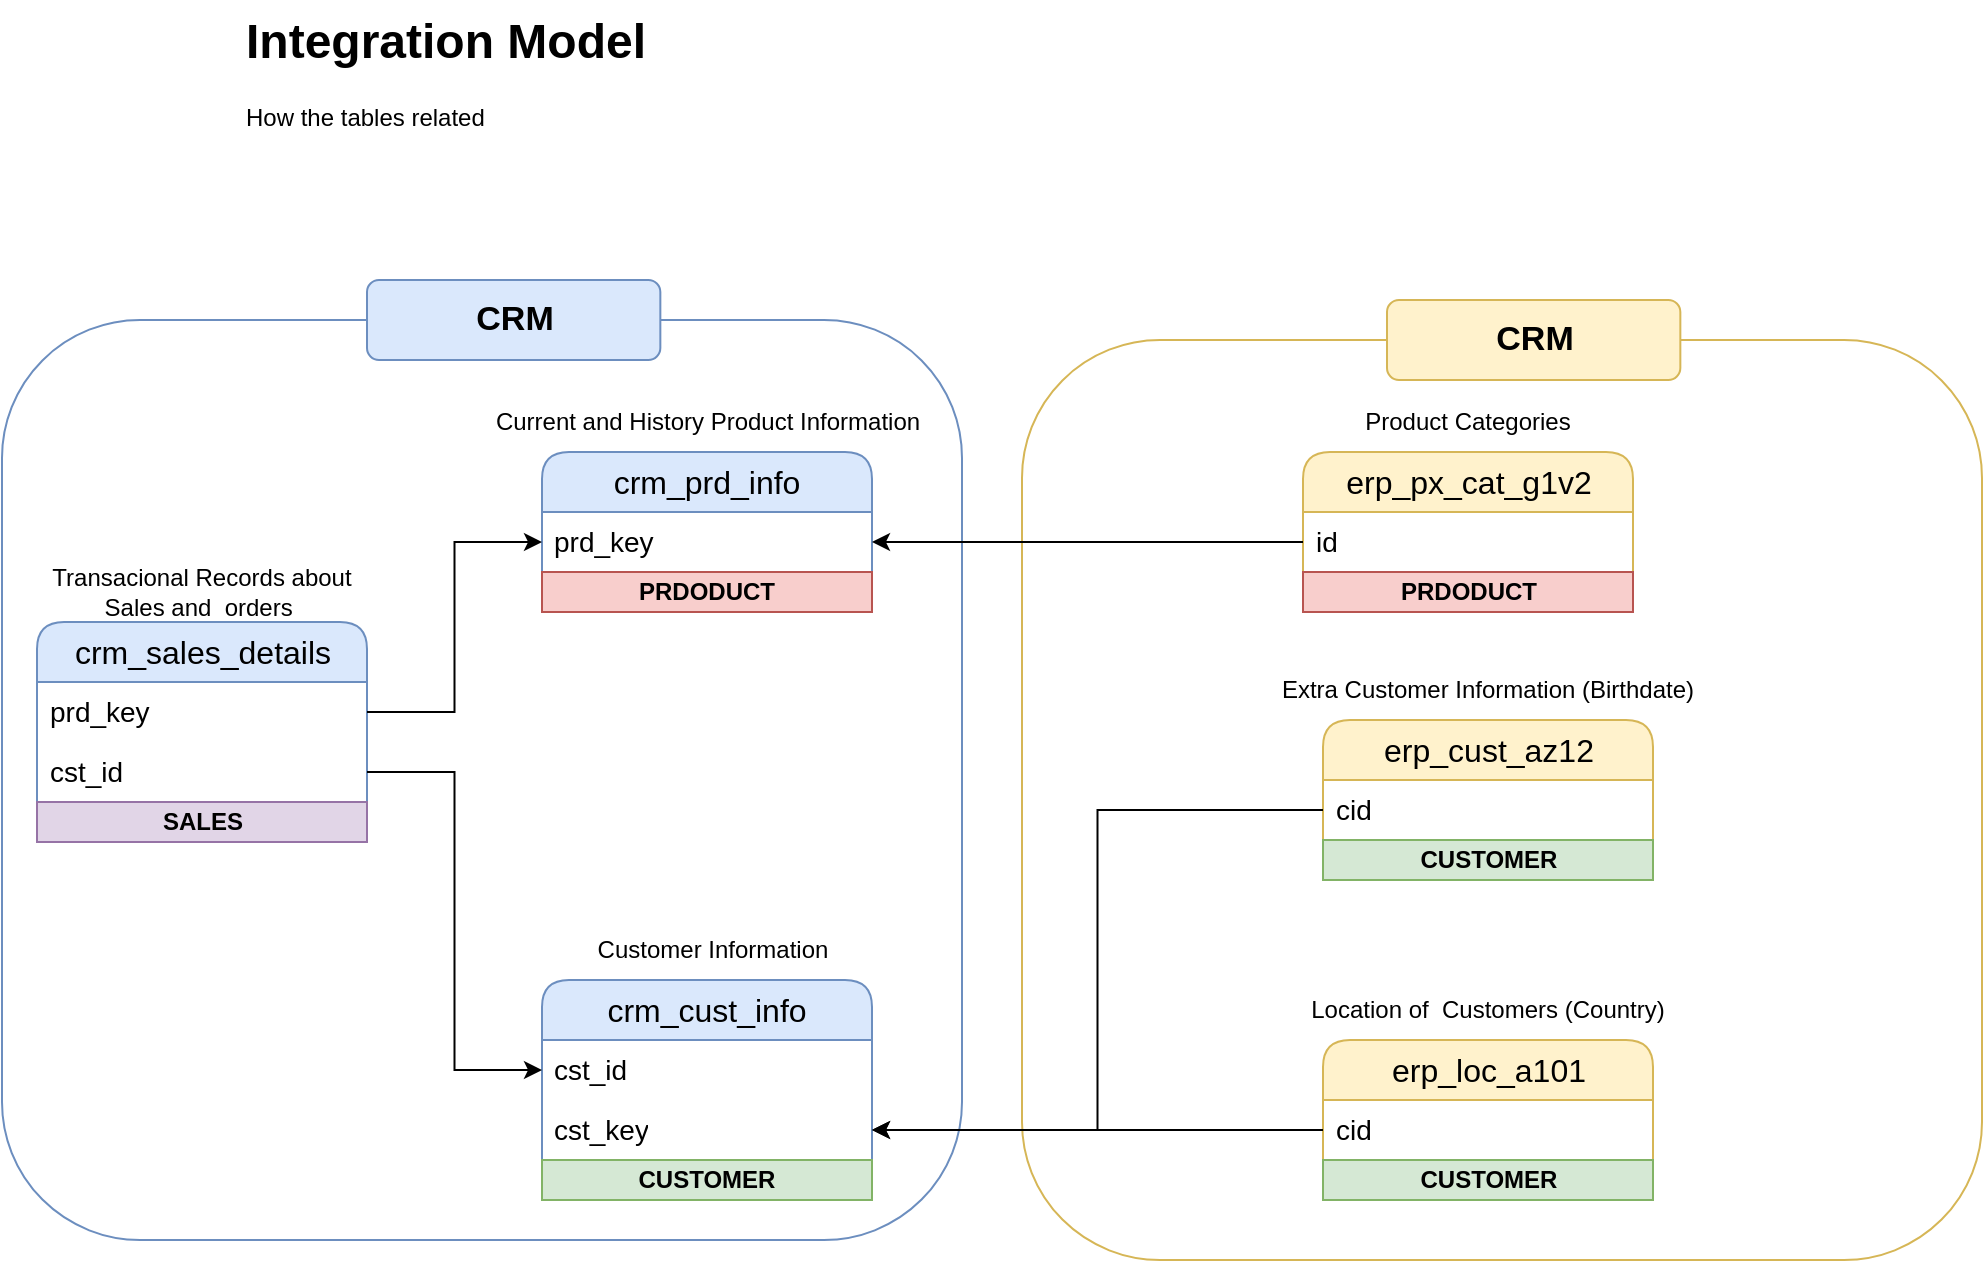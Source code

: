<mxfile version="28.0.4">
  <diagram name="Page-1" id="FfV_91YqReT0SJXEiEvv">
    <mxGraphModel dx="1314" dy="840" grid="1" gridSize="10" guides="1" tooltips="1" connect="1" arrows="1" fold="1" page="1" pageScale="1" pageWidth="850" pageHeight="1100" math="0" shadow="0">
      <root>
        <mxCell id="0" />
        <mxCell id="1" parent="0" />
        <mxCell id="F6nNHqT2w3mHL8go4sm1-38" value="" style="rounded=1;whiteSpace=wrap;html=1;fillColor=none;strokeColor=#d6b656;" vertex="1" parent="1">
          <mxGeometry x="390" y="220" width="480" height="460" as="geometry" />
        </mxCell>
        <mxCell id="F6nNHqT2w3mHL8go4sm1-36" value="" style="rounded=1;whiteSpace=wrap;html=1;fillColor=none;strokeColor=#6c8ebf;" vertex="1" parent="1">
          <mxGeometry x="-120" y="210" width="480" height="460" as="geometry" />
        </mxCell>
        <mxCell id="F6nNHqT2w3mHL8go4sm1-1" value="crm_cust_info" style="swimlane;fontStyle=0;childLayout=stackLayout;horizontal=1;startSize=30;horizontalStack=0;resizeParent=1;resizeParentMax=0;resizeLast=0;collapsible=1;marginBottom=0;whiteSpace=wrap;html=1;fillColor=#dae8fc;strokeColor=#6c8ebf;swimlaneFillColor=none;rounded=1;fontSize=16;" vertex="1" parent="1">
          <mxGeometry x="150" y="540" width="165" height="110" as="geometry" />
        </mxCell>
        <mxCell id="F6nNHqT2w3mHL8go4sm1-2" value="&lt;font style=&quot;font-size: 14px;&quot;&gt;cst_id&lt;/font&gt;" style="text;strokeColor=none;fillColor=none;align=left;verticalAlign=middle;spacingLeft=4;spacingRight=4;overflow=hidden;points=[[0,0.5],[1,0.5]];portConstraint=eastwest;rotatable=0;whiteSpace=wrap;html=1;" vertex="1" parent="F6nNHqT2w3mHL8go4sm1-1">
          <mxGeometry y="30" width="165" height="30" as="geometry" />
        </mxCell>
        <mxCell id="F6nNHqT2w3mHL8go4sm1-24" value="&lt;font style=&quot;font-size: 14px;&quot;&gt;cst_key&lt;/font&gt;" style="text;strokeColor=none;fillColor=none;align=left;verticalAlign=middle;spacingLeft=4;spacingRight=4;overflow=hidden;points=[[0,0.5],[1,0.5]];portConstraint=eastwest;rotatable=0;whiteSpace=wrap;html=1;" vertex="1" parent="F6nNHqT2w3mHL8go4sm1-1">
          <mxGeometry y="60" width="165" height="30" as="geometry" />
        </mxCell>
        <mxCell id="F6nNHqT2w3mHL8go4sm1-42" value="CUSTOMER" style="text;html=1;strokeColor=#82b366;fillColor=#d5e8d4;align=center;verticalAlign=middle;whiteSpace=wrap;overflow=hidden;fontStyle=1" vertex="1" parent="F6nNHqT2w3mHL8go4sm1-1">
          <mxGeometry y="90" width="165" height="20" as="geometry" />
        </mxCell>
        <mxCell id="F6nNHqT2w3mHL8go4sm1-5" value="Customer Information" style="text;html=1;align=center;verticalAlign=middle;whiteSpace=wrap;rounded=0;" vertex="1" parent="1">
          <mxGeometry x="167" y="510" width="137" height="30" as="geometry" />
        </mxCell>
        <mxCell id="F6nNHqT2w3mHL8go4sm1-6" value="crm_prd_info" style="swimlane;fontStyle=0;childLayout=stackLayout;horizontal=1;startSize=30;horizontalStack=0;resizeParent=1;resizeParentMax=0;resizeLast=0;collapsible=1;marginBottom=0;whiteSpace=wrap;html=1;fillColor=#dae8fc;strokeColor=#6c8ebf;swimlaneFillColor=none;rounded=1;fontSize=16;" vertex="1" parent="1">
          <mxGeometry x="150" y="276" width="165" height="80" as="geometry" />
        </mxCell>
        <mxCell id="F6nNHqT2w3mHL8go4sm1-7" value="&lt;font style=&quot;font-size: 14px;&quot;&gt;prd_key&lt;/font&gt;" style="text;strokeColor=none;fillColor=none;align=left;verticalAlign=middle;spacingLeft=4;spacingRight=4;overflow=hidden;points=[[0,0.5],[1,0.5]];portConstraint=eastwest;rotatable=0;whiteSpace=wrap;html=1;" vertex="1" parent="F6nNHqT2w3mHL8go4sm1-6">
          <mxGeometry y="30" width="165" height="30" as="geometry" />
        </mxCell>
        <mxCell id="F6nNHqT2w3mHL8go4sm1-40" value="PRDODUCT" style="text;html=1;strokeColor=#b85450;fillColor=#f8cecc;align=center;verticalAlign=middle;whiteSpace=wrap;overflow=hidden;fontStyle=1" vertex="1" parent="F6nNHqT2w3mHL8go4sm1-6">
          <mxGeometry y="60" width="165" height="20" as="geometry" />
        </mxCell>
        <mxCell id="F6nNHqT2w3mHL8go4sm1-8" value="Current and History Product Information" style="text;html=1;align=center;verticalAlign=middle;whiteSpace=wrap;rounded=0;" vertex="1" parent="1">
          <mxGeometry x="119.5" y="246" width="226" height="30" as="geometry" />
        </mxCell>
        <mxCell id="F6nNHqT2w3mHL8go4sm1-13" value="crm_sales_details" style="swimlane;fontStyle=0;childLayout=stackLayout;horizontal=1;startSize=30;horizontalStack=0;resizeParent=1;resizeParentMax=0;resizeLast=0;collapsible=1;marginBottom=0;whiteSpace=wrap;html=1;fillColor=#dae8fc;strokeColor=#6c8ebf;swimlaneFillColor=none;rounded=1;fontSize=16;" vertex="1" parent="1">
          <mxGeometry x="-102.5" y="361" width="165" height="110" as="geometry" />
        </mxCell>
        <mxCell id="F6nNHqT2w3mHL8go4sm1-14" value="&lt;font style=&quot;font-size: 14px;&quot;&gt;prd_key&lt;/font&gt;" style="text;strokeColor=none;fillColor=none;align=left;verticalAlign=middle;spacingLeft=4;spacingRight=4;overflow=hidden;points=[[0,0.5],[1,0.5]];portConstraint=eastwest;rotatable=0;whiteSpace=wrap;html=1;" vertex="1" parent="F6nNHqT2w3mHL8go4sm1-13">
          <mxGeometry y="30" width="165" height="30" as="geometry" />
        </mxCell>
        <mxCell id="F6nNHqT2w3mHL8go4sm1-16" value="&lt;font style=&quot;font-size: 14px;&quot;&gt;cst_id&lt;/font&gt;" style="text;strokeColor=none;fillColor=none;align=left;verticalAlign=middle;spacingLeft=4;spacingRight=4;overflow=hidden;points=[[0,0.5],[1,0.5]];portConstraint=eastwest;rotatable=0;whiteSpace=wrap;html=1;" vertex="1" parent="F6nNHqT2w3mHL8go4sm1-13">
          <mxGeometry y="60" width="165" height="30" as="geometry" />
        </mxCell>
        <mxCell id="F6nNHqT2w3mHL8go4sm1-48" value="SALES" style="text;html=1;strokeColor=#9673a6;fillColor=#e1d5e7;align=center;verticalAlign=middle;whiteSpace=wrap;overflow=hidden;fontStyle=1" vertex="1" parent="F6nNHqT2w3mHL8go4sm1-13">
          <mxGeometry y="90" width="165" height="20" as="geometry" />
        </mxCell>
        <mxCell id="F6nNHqT2w3mHL8go4sm1-15" value="Transacional Records about Sales and&amp;nbsp; orders&amp;nbsp;" style="text;html=1;align=center;verticalAlign=middle;whiteSpace=wrap;rounded=0;" vertex="1" parent="1">
          <mxGeometry x="-110" y="331" width="180" height="30" as="geometry" />
        </mxCell>
        <mxCell id="F6nNHqT2w3mHL8go4sm1-18" style="edgeStyle=orthogonalEdgeStyle;rounded=0;orthogonalLoop=1;jettySize=auto;html=1;entryX=0;entryY=0.5;entryDx=0;entryDy=0;" edge="1" parent="1" source="F6nNHqT2w3mHL8go4sm1-14" target="F6nNHqT2w3mHL8go4sm1-7">
          <mxGeometry relative="1" as="geometry" />
        </mxCell>
        <mxCell id="F6nNHqT2w3mHL8go4sm1-20" style="edgeStyle=orthogonalEdgeStyle;rounded=0;orthogonalLoop=1;jettySize=auto;html=1;exitX=1;exitY=0.5;exitDx=0;exitDy=0;entryX=0;entryY=0.5;entryDx=0;entryDy=0;" edge="1" parent="1" source="F6nNHqT2w3mHL8go4sm1-16" target="F6nNHqT2w3mHL8go4sm1-2">
          <mxGeometry relative="1" as="geometry" />
        </mxCell>
        <mxCell id="F6nNHqT2w3mHL8go4sm1-21" value="erp_cust_az12" style="swimlane;fontStyle=0;childLayout=stackLayout;horizontal=1;startSize=30;horizontalStack=0;resizeParent=1;resizeParentMax=0;resizeLast=0;collapsible=1;marginBottom=0;whiteSpace=wrap;html=1;fillColor=#fff2cc;strokeColor=#d6b656;swimlaneFillColor=none;rounded=1;fontSize=16;" vertex="1" parent="1">
          <mxGeometry x="540.5" y="410" width="165" height="80" as="geometry" />
        </mxCell>
        <mxCell id="F6nNHqT2w3mHL8go4sm1-22" value="&lt;font style=&quot;font-size: 14px;&quot;&gt;cid&lt;/font&gt;" style="text;strokeColor=none;fillColor=none;align=left;verticalAlign=middle;spacingLeft=4;spacingRight=4;overflow=hidden;points=[[0,0.5],[1,0.5]];portConstraint=eastwest;rotatable=0;whiteSpace=wrap;html=1;" vertex="1" parent="F6nNHqT2w3mHL8go4sm1-21">
          <mxGeometry y="30" width="165" height="30" as="geometry" />
        </mxCell>
        <mxCell id="F6nNHqT2w3mHL8go4sm1-43" value="CUSTOMER" style="text;html=1;strokeColor=#82b366;fillColor=#d5e8d4;align=center;verticalAlign=middle;whiteSpace=wrap;overflow=hidden;fontStyle=1" vertex="1" parent="F6nNHqT2w3mHL8go4sm1-21">
          <mxGeometry y="60" width="165" height="20" as="geometry" />
        </mxCell>
        <mxCell id="F6nNHqT2w3mHL8go4sm1-23" value="Extra Customer Information (Birthdate)" style="text;html=1;align=center;verticalAlign=middle;whiteSpace=wrap;rounded=0;" vertex="1" parent="1">
          <mxGeometry x="510" y="380" width="226" height="30" as="geometry" />
        </mxCell>
        <mxCell id="F6nNHqT2w3mHL8go4sm1-25" style="edgeStyle=orthogonalEdgeStyle;rounded=0;orthogonalLoop=1;jettySize=auto;html=1;entryX=1;entryY=0.5;entryDx=0;entryDy=0;" edge="1" parent="1" source="F6nNHqT2w3mHL8go4sm1-22" target="F6nNHqT2w3mHL8go4sm1-24">
          <mxGeometry relative="1" as="geometry" />
        </mxCell>
        <mxCell id="F6nNHqT2w3mHL8go4sm1-26" value="erp_loc_a101" style="swimlane;fontStyle=0;childLayout=stackLayout;horizontal=1;startSize=30;horizontalStack=0;resizeParent=1;resizeParentMax=0;resizeLast=0;collapsible=1;marginBottom=0;whiteSpace=wrap;html=1;fillColor=#fff2cc;strokeColor=#d6b656;swimlaneFillColor=none;rounded=1;fontSize=16;" vertex="1" parent="1">
          <mxGeometry x="540.5" y="570" width="165" height="80" as="geometry" />
        </mxCell>
        <mxCell id="F6nNHqT2w3mHL8go4sm1-27" value="&lt;font style=&quot;font-size: 14px;&quot;&gt;cid&lt;/font&gt;" style="text;strokeColor=none;fillColor=none;align=left;verticalAlign=middle;spacingLeft=4;spacingRight=4;overflow=hidden;points=[[0,0.5],[1,0.5]];portConstraint=eastwest;rotatable=0;whiteSpace=wrap;html=1;" vertex="1" parent="F6nNHqT2w3mHL8go4sm1-26">
          <mxGeometry y="30" width="165" height="30" as="geometry" />
        </mxCell>
        <mxCell id="F6nNHqT2w3mHL8go4sm1-47" value="CUSTOMER" style="text;html=1;strokeColor=#82b366;fillColor=#d5e8d4;align=center;verticalAlign=middle;whiteSpace=wrap;overflow=hidden;fontStyle=1" vertex="1" parent="F6nNHqT2w3mHL8go4sm1-26">
          <mxGeometry y="60" width="165" height="20" as="geometry" />
        </mxCell>
        <mxCell id="F6nNHqT2w3mHL8go4sm1-28" value="Location of&amp;nbsp; Customers (Country)" style="text;html=1;align=center;verticalAlign=middle;whiteSpace=wrap;rounded=0;" vertex="1" parent="1">
          <mxGeometry x="510" y="540" width="226" height="30" as="geometry" />
        </mxCell>
        <mxCell id="F6nNHqT2w3mHL8go4sm1-29" style="edgeStyle=orthogonalEdgeStyle;rounded=0;orthogonalLoop=1;jettySize=auto;html=1;exitX=0;exitY=0.5;exitDx=0;exitDy=0;entryX=1;entryY=0.5;entryDx=0;entryDy=0;" edge="1" parent="1" source="F6nNHqT2w3mHL8go4sm1-27" target="F6nNHqT2w3mHL8go4sm1-24">
          <mxGeometry relative="1" as="geometry" />
        </mxCell>
        <mxCell id="F6nNHqT2w3mHL8go4sm1-30" value="erp_px_cat_g1v2" style="swimlane;fontStyle=0;childLayout=stackLayout;horizontal=1;startSize=30;horizontalStack=0;resizeParent=1;resizeParentMax=0;resizeLast=0;collapsible=1;marginBottom=0;whiteSpace=wrap;html=1;fillColor=#fff2cc;strokeColor=#d6b656;swimlaneFillColor=none;rounded=1;fontSize=16;" vertex="1" parent="1">
          <mxGeometry x="530.5" y="276" width="165" height="80" as="geometry" />
        </mxCell>
        <mxCell id="F6nNHqT2w3mHL8go4sm1-31" value="&lt;font style=&quot;font-size: 14px;&quot;&gt;id&lt;/font&gt;" style="text;strokeColor=none;fillColor=none;align=left;verticalAlign=middle;spacingLeft=4;spacingRight=4;overflow=hidden;points=[[0,0.5],[1,0.5]];portConstraint=eastwest;rotatable=0;whiteSpace=wrap;html=1;" vertex="1" parent="F6nNHqT2w3mHL8go4sm1-30">
          <mxGeometry y="30" width="165" height="30" as="geometry" />
        </mxCell>
        <mxCell id="F6nNHqT2w3mHL8go4sm1-41" value="PRDODUCT" style="text;html=1;strokeColor=#b85450;fillColor=#f8cecc;align=center;verticalAlign=middle;whiteSpace=wrap;overflow=hidden;fontStyle=1" vertex="1" parent="F6nNHqT2w3mHL8go4sm1-30">
          <mxGeometry y="60" width="165" height="20" as="geometry" />
        </mxCell>
        <mxCell id="F6nNHqT2w3mHL8go4sm1-32" value="Product Categories" style="text;html=1;align=center;verticalAlign=middle;whiteSpace=wrap;rounded=0;" vertex="1" parent="1">
          <mxGeometry x="500" y="246" width="226" height="30" as="geometry" />
        </mxCell>
        <mxCell id="F6nNHqT2w3mHL8go4sm1-33" style="edgeStyle=orthogonalEdgeStyle;rounded=0;orthogonalLoop=1;jettySize=auto;html=1;entryX=1;entryY=0.5;entryDx=0;entryDy=0;" edge="1" parent="1" source="F6nNHqT2w3mHL8go4sm1-31" target="F6nNHqT2w3mHL8go4sm1-7">
          <mxGeometry relative="1" as="geometry" />
        </mxCell>
        <mxCell id="F6nNHqT2w3mHL8go4sm1-34" value="&lt;h1 style=&quot;margin-top: 0px;&quot;&gt;Integration Model&lt;/h1&gt;&lt;p&gt;How the tables related&lt;/p&gt;" style="text;html=1;whiteSpace=wrap;overflow=hidden;rounded=0;" vertex="1" parent="1">
          <mxGeometry y="50" width="240" height="120" as="geometry" />
        </mxCell>
        <mxCell id="F6nNHqT2w3mHL8go4sm1-37" value="&lt;b&gt;&lt;font style=&quot;font-size: 17px;&quot;&gt;CRM&lt;/font&gt;&lt;/b&gt;" style="rounded=1;whiteSpace=wrap;html=1;fillColor=#dae8fc;strokeColor=#6c8ebf;" vertex="1" parent="1">
          <mxGeometry x="62.5" y="190" width="146.67" height="40" as="geometry" />
        </mxCell>
        <mxCell id="F6nNHqT2w3mHL8go4sm1-39" value="&lt;b&gt;&lt;font style=&quot;font-size: 17px;&quot;&gt;CRM&lt;/font&gt;&lt;/b&gt;" style="rounded=1;whiteSpace=wrap;html=1;fillColor=#fff2cc;strokeColor=#d6b656;" vertex="1" parent="1">
          <mxGeometry x="572.5" y="200" width="146.67" height="40" as="geometry" />
        </mxCell>
      </root>
    </mxGraphModel>
  </diagram>
</mxfile>
